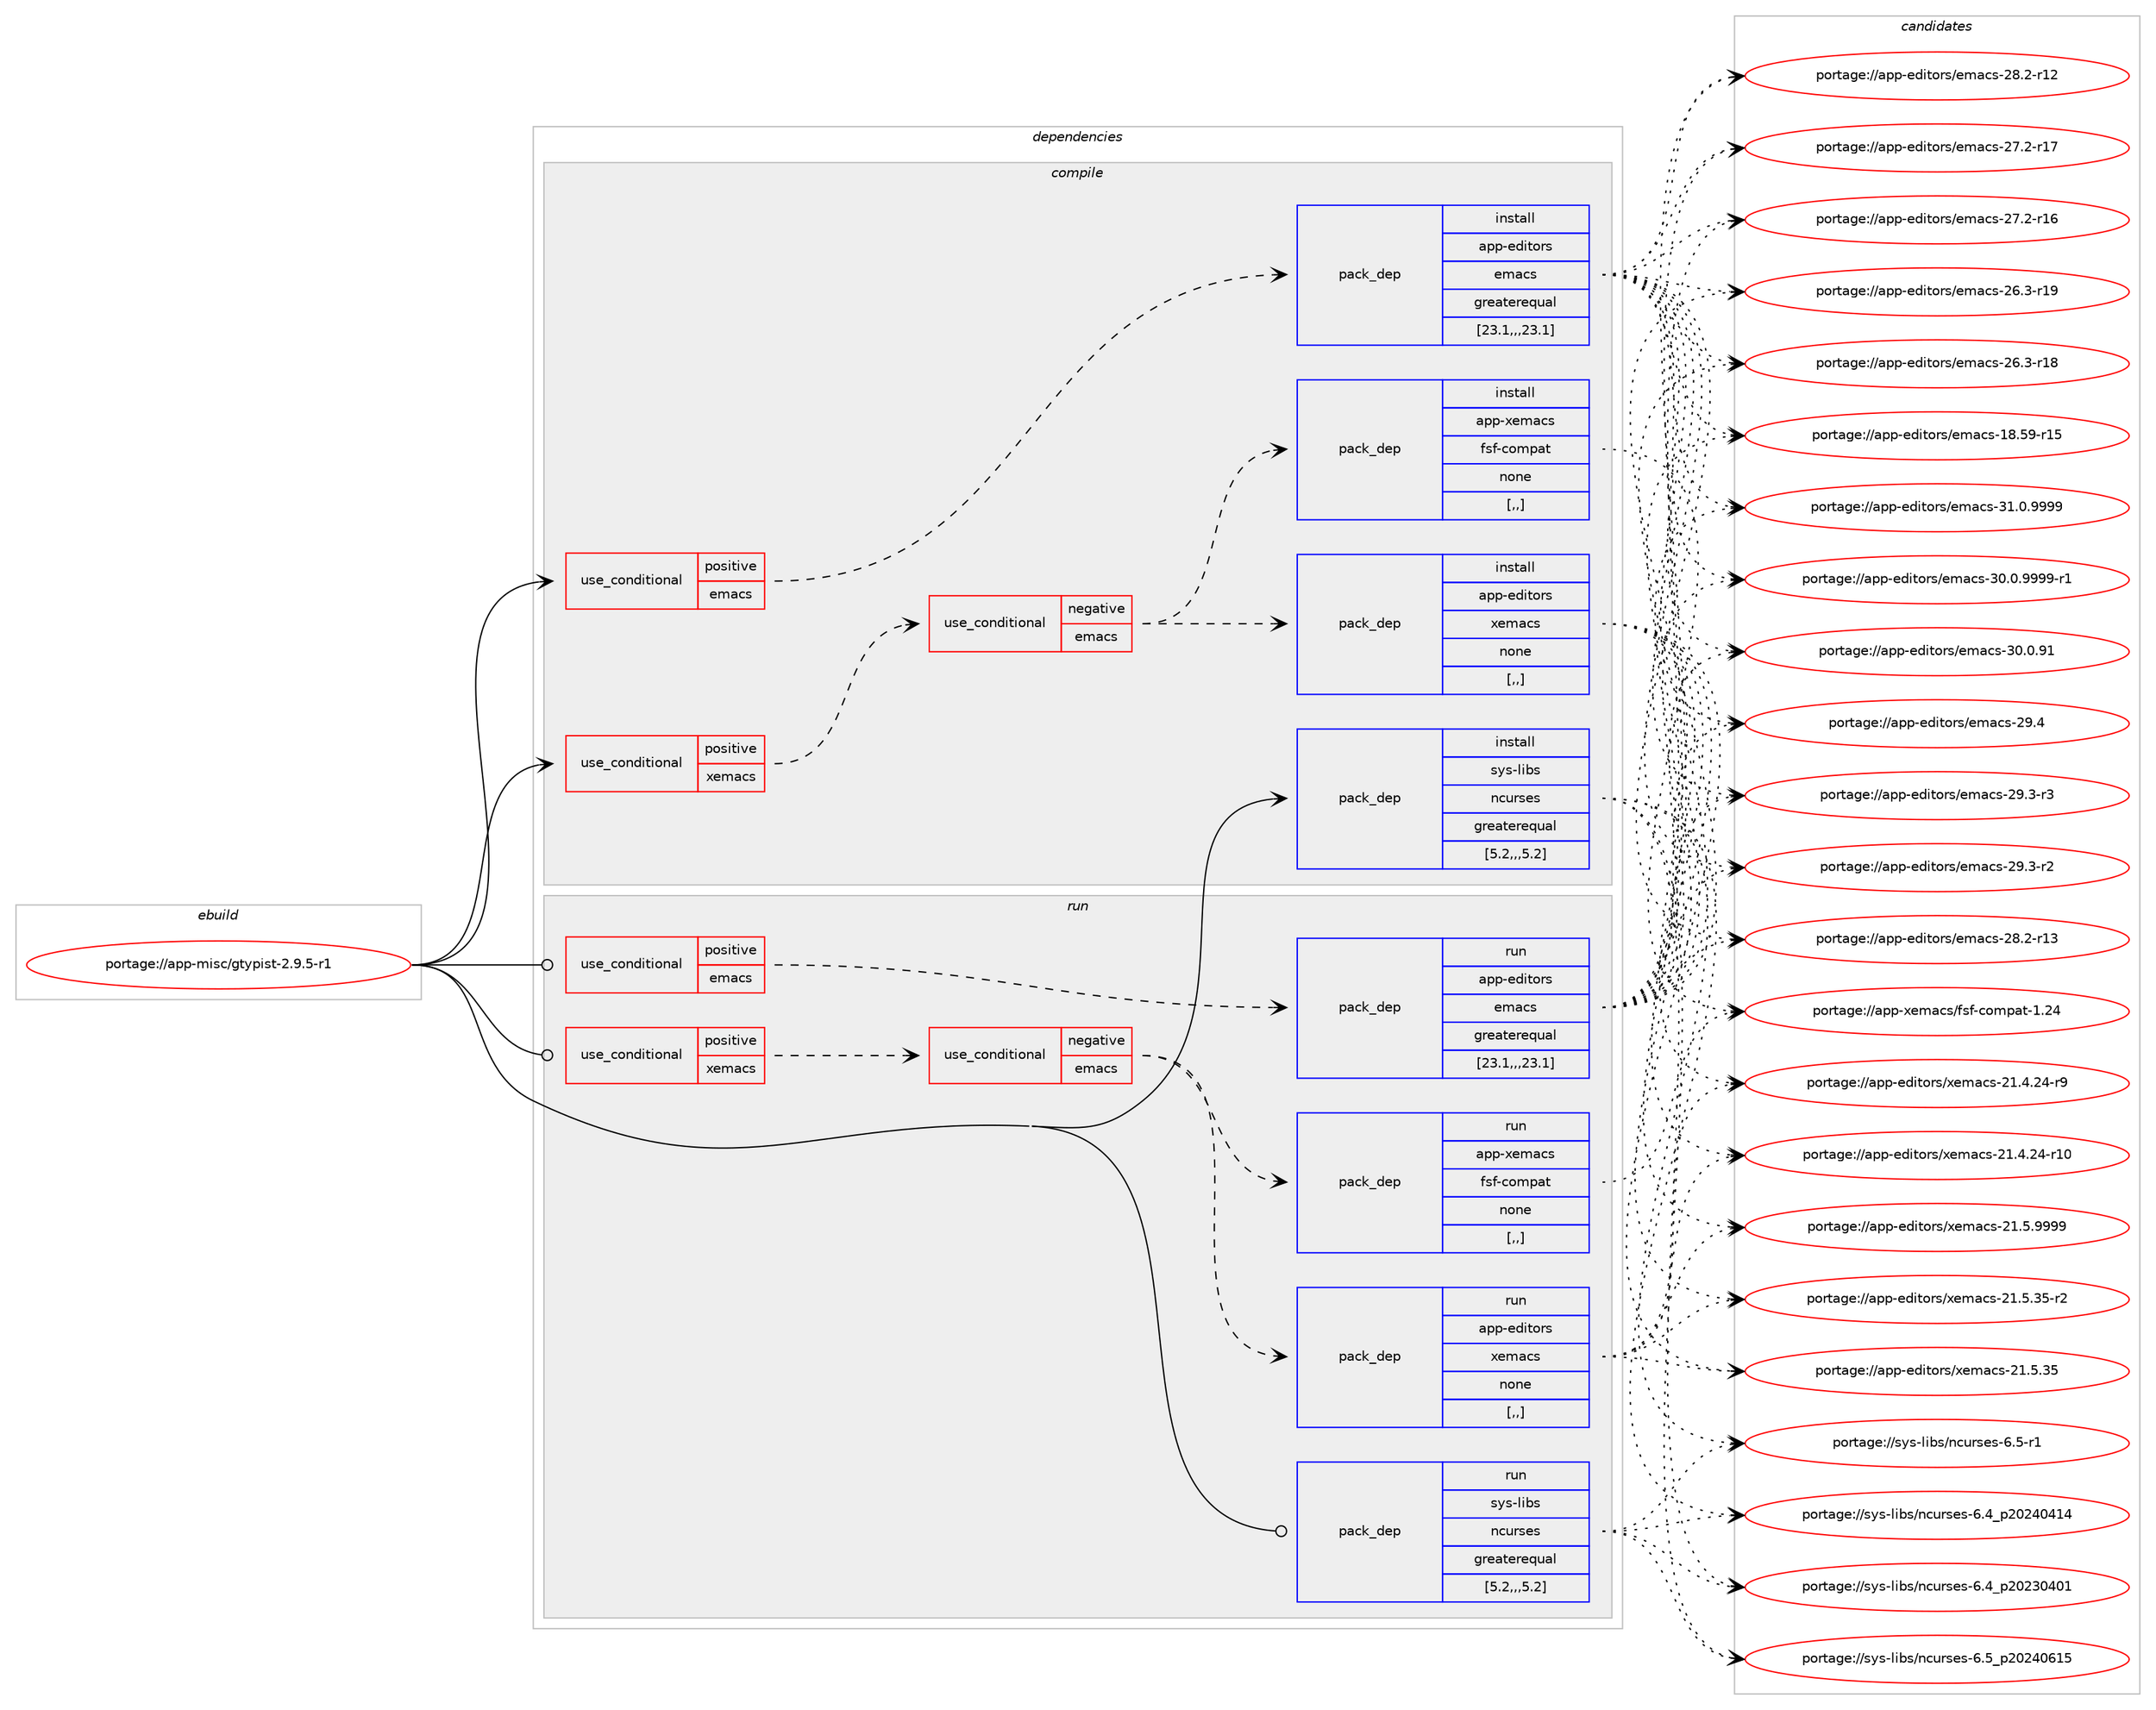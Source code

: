 digraph prolog {

# *************
# Graph options
# *************

newrank=true;
concentrate=true;
compound=true;
graph [rankdir=LR,fontname=Helvetica,fontsize=10,ranksep=1.5];#, ranksep=2.5, nodesep=0.2];
edge  [arrowhead=vee];
node  [fontname=Helvetica,fontsize=10];

# **********
# The ebuild
# **********

subgraph cluster_leftcol {
color=gray;
label=<<i>ebuild</i>>;
id [label="portage://app-misc/gtypist-2.9.5-r1", color=red, width=4, href="../app-misc/gtypist-2.9.5-r1.svg"];
}

# ****************
# The dependencies
# ****************

subgraph cluster_midcol {
color=gray;
label=<<i>dependencies</i>>;
subgraph cluster_compile {
fillcolor="#eeeeee";
style=filled;
label=<<i>compile</i>>;
subgraph cond141948 {
dependency535507 [label=<<TABLE BORDER="0" CELLBORDER="1" CELLSPACING="0" CELLPADDING="4"><TR><TD ROWSPAN="3" CELLPADDING="10">use_conditional</TD></TR><TR><TD>positive</TD></TR><TR><TD>emacs</TD></TR></TABLE>>, shape=none, color=red];
subgraph pack389566 {
dependency535508 [label=<<TABLE BORDER="0" CELLBORDER="1" CELLSPACING="0" CELLPADDING="4" WIDTH="220"><TR><TD ROWSPAN="6" CELLPADDING="30">pack_dep</TD></TR><TR><TD WIDTH="110">install</TD></TR><TR><TD>app-editors</TD></TR><TR><TD>emacs</TD></TR><TR><TD>greaterequal</TD></TR><TR><TD>[23.1,,,23.1]</TD></TR></TABLE>>, shape=none, color=blue];
}
dependency535507:e -> dependency535508:w [weight=20,style="dashed",arrowhead="vee"];
}
id:e -> dependency535507:w [weight=20,style="solid",arrowhead="vee"];
subgraph cond141949 {
dependency535509 [label=<<TABLE BORDER="0" CELLBORDER="1" CELLSPACING="0" CELLPADDING="4"><TR><TD ROWSPAN="3" CELLPADDING="10">use_conditional</TD></TR><TR><TD>positive</TD></TR><TR><TD>xemacs</TD></TR></TABLE>>, shape=none, color=red];
subgraph cond141950 {
dependency535510 [label=<<TABLE BORDER="0" CELLBORDER="1" CELLSPACING="0" CELLPADDING="4"><TR><TD ROWSPAN="3" CELLPADDING="10">use_conditional</TD></TR><TR><TD>negative</TD></TR><TR><TD>emacs</TD></TR></TABLE>>, shape=none, color=red];
subgraph pack389567 {
dependency535511 [label=<<TABLE BORDER="0" CELLBORDER="1" CELLSPACING="0" CELLPADDING="4" WIDTH="220"><TR><TD ROWSPAN="6" CELLPADDING="30">pack_dep</TD></TR><TR><TD WIDTH="110">install</TD></TR><TR><TD>app-editors</TD></TR><TR><TD>xemacs</TD></TR><TR><TD>none</TD></TR><TR><TD>[,,]</TD></TR></TABLE>>, shape=none, color=blue];
}
dependency535510:e -> dependency535511:w [weight=20,style="dashed",arrowhead="vee"];
subgraph pack389568 {
dependency535512 [label=<<TABLE BORDER="0" CELLBORDER="1" CELLSPACING="0" CELLPADDING="4" WIDTH="220"><TR><TD ROWSPAN="6" CELLPADDING="30">pack_dep</TD></TR><TR><TD WIDTH="110">install</TD></TR><TR><TD>app-xemacs</TD></TR><TR><TD>fsf-compat</TD></TR><TR><TD>none</TD></TR><TR><TD>[,,]</TD></TR></TABLE>>, shape=none, color=blue];
}
dependency535510:e -> dependency535512:w [weight=20,style="dashed",arrowhead="vee"];
}
dependency535509:e -> dependency535510:w [weight=20,style="dashed",arrowhead="vee"];
}
id:e -> dependency535509:w [weight=20,style="solid",arrowhead="vee"];
subgraph pack389569 {
dependency535513 [label=<<TABLE BORDER="0" CELLBORDER="1" CELLSPACING="0" CELLPADDING="4" WIDTH="220"><TR><TD ROWSPAN="6" CELLPADDING="30">pack_dep</TD></TR><TR><TD WIDTH="110">install</TD></TR><TR><TD>sys-libs</TD></TR><TR><TD>ncurses</TD></TR><TR><TD>greaterequal</TD></TR><TR><TD>[5.2,,,5.2]</TD></TR></TABLE>>, shape=none, color=blue];
}
id:e -> dependency535513:w [weight=20,style="solid",arrowhead="vee"];
}
subgraph cluster_compileandrun {
fillcolor="#eeeeee";
style=filled;
label=<<i>compile and run</i>>;
}
subgraph cluster_run {
fillcolor="#eeeeee";
style=filled;
label=<<i>run</i>>;
subgraph cond141951 {
dependency535514 [label=<<TABLE BORDER="0" CELLBORDER="1" CELLSPACING="0" CELLPADDING="4"><TR><TD ROWSPAN="3" CELLPADDING="10">use_conditional</TD></TR><TR><TD>positive</TD></TR><TR><TD>emacs</TD></TR></TABLE>>, shape=none, color=red];
subgraph pack389570 {
dependency535515 [label=<<TABLE BORDER="0" CELLBORDER="1" CELLSPACING="0" CELLPADDING="4" WIDTH="220"><TR><TD ROWSPAN="6" CELLPADDING="30">pack_dep</TD></TR><TR><TD WIDTH="110">run</TD></TR><TR><TD>app-editors</TD></TR><TR><TD>emacs</TD></TR><TR><TD>greaterequal</TD></TR><TR><TD>[23.1,,,23.1]</TD></TR></TABLE>>, shape=none, color=blue];
}
dependency535514:e -> dependency535515:w [weight=20,style="dashed",arrowhead="vee"];
}
id:e -> dependency535514:w [weight=20,style="solid",arrowhead="odot"];
subgraph cond141952 {
dependency535516 [label=<<TABLE BORDER="0" CELLBORDER="1" CELLSPACING="0" CELLPADDING="4"><TR><TD ROWSPAN="3" CELLPADDING="10">use_conditional</TD></TR><TR><TD>positive</TD></TR><TR><TD>xemacs</TD></TR></TABLE>>, shape=none, color=red];
subgraph cond141953 {
dependency535517 [label=<<TABLE BORDER="0" CELLBORDER="1" CELLSPACING="0" CELLPADDING="4"><TR><TD ROWSPAN="3" CELLPADDING="10">use_conditional</TD></TR><TR><TD>negative</TD></TR><TR><TD>emacs</TD></TR></TABLE>>, shape=none, color=red];
subgraph pack389571 {
dependency535518 [label=<<TABLE BORDER="0" CELLBORDER="1" CELLSPACING="0" CELLPADDING="4" WIDTH="220"><TR><TD ROWSPAN="6" CELLPADDING="30">pack_dep</TD></TR><TR><TD WIDTH="110">run</TD></TR><TR><TD>app-editors</TD></TR><TR><TD>xemacs</TD></TR><TR><TD>none</TD></TR><TR><TD>[,,]</TD></TR></TABLE>>, shape=none, color=blue];
}
dependency535517:e -> dependency535518:w [weight=20,style="dashed",arrowhead="vee"];
subgraph pack389572 {
dependency535519 [label=<<TABLE BORDER="0" CELLBORDER="1" CELLSPACING="0" CELLPADDING="4" WIDTH="220"><TR><TD ROWSPAN="6" CELLPADDING="30">pack_dep</TD></TR><TR><TD WIDTH="110">run</TD></TR><TR><TD>app-xemacs</TD></TR><TR><TD>fsf-compat</TD></TR><TR><TD>none</TD></TR><TR><TD>[,,]</TD></TR></TABLE>>, shape=none, color=blue];
}
dependency535517:e -> dependency535519:w [weight=20,style="dashed",arrowhead="vee"];
}
dependency535516:e -> dependency535517:w [weight=20,style="dashed",arrowhead="vee"];
}
id:e -> dependency535516:w [weight=20,style="solid",arrowhead="odot"];
subgraph pack389573 {
dependency535520 [label=<<TABLE BORDER="0" CELLBORDER="1" CELLSPACING="0" CELLPADDING="4" WIDTH="220"><TR><TD ROWSPAN="6" CELLPADDING="30">pack_dep</TD></TR><TR><TD WIDTH="110">run</TD></TR><TR><TD>sys-libs</TD></TR><TR><TD>ncurses</TD></TR><TR><TD>greaterequal</TD></TR><TR><TD>[5.2,,,5.2]</TD></TR></TABLE>>, shape=none, color=blue];
}
id:e -> dependency535520:w [weight=20,style="solid",arrowhead="odot"];
}
}

# **************
# The candidates
# **************

subgraph cluster_choices {
rank=same;
color=gray;
label=<<i>candidates</i>>;

subgraph choice389566 {
color=black;
nodesep=1;
choice971121124510110010511611111411547101109979911545514946484657575757 [label="portage://app-editors/emacs-31.0.9999", color=red, width=4,href="../app-editors/emacs-31.0.9999.svg"];
choice9711211245101100105116111114115471011099799115455148464846575757574511449 [label="portage://app-editors/emacs-30.0.9999-r1", color=red, width=4,href="../app-editors/emacs-30.0.9999-r1.svg"];
choice97112112451011001051161111141154710110997991154551484648465749 [label="portage://app-editors/emacs-30.0.91", color=red, width=4,href="../app-editors/emacs-30.0.91.svg"];
choice97112112451011001051161111141154710110997991154550574652 [label="portage://app-editors/emacs-29.4", color=red, width=4,href="../app-editors/emacs-29.4.svg"];
choice971121124510110010511611111411547101109979911545505746514511451 [label="portage://app-editors/emacs-29.3-r3", color=red, width=4,href="../app-editors/emacs-29.3-r3.svg"];
choice971121124510110010511611111411547101109979911545505746514511450 [label="portage://app-editors/emacs-29.3-r2", color=red, width=4,href="../app-editors/emacs-29.3-r2.svg"];
choice97112112451011001051161111141154710110997991154550564650451144951 [label="portage://app-editors/emacs-28.2-r13", color=red, width=4,href="../app-editors/emacs-28.2-r13.svg"];
choice97112112451011001051161111141154710110997991154550564650451144950 [label="portage://app-editors/emacs-28.2-r12", color=red, width=4,href="../app-editors/emacs-28.2-r12.svg"];
choice97112112451011001051161111141154710110997991154550554650451144955 [label="portage://app-editors/emacs-27.2-r17", color=red, width=4,href="../app-editors/emacs-27.2-r17.svg"];
choice97112112451011001051161111141154710110997991154550554650451144954 [label="portage://app-editors/emacs-27.2-r16", color=red, width=4,href="../app-editors/emacs-27.2-r16.svg"];
choice97112112451011001051161111141154710110997991154550544651451144957 [label="portage://app-editors/emacs-26.3-r19", color=red, width=4,href="../app-editors/emacs-26.3-r19.svg"];
choice97112112451011001051161111141154710110997991154550544651451144956 [label="portage://app-editors/emacs-26.3-r18", color=red, width=4,href="../app-editors/emacs-26.3-r18.svg"];
choice9711211245101100105116111114115471011099799115454956465357451144953 [label="portage://app-editors/emacs-18.59-r15", color=red, width=4,href="../app-editors/emacs-18.59-r15.svg"];
dependency535508:e -> choice971121124510110010511611111411547101109979911545514946484657575757:w [style=dotted,weight="100"];
dependency535508:e -> choice9711211245101100105116111114115471011099799115455148464846575757574511449:w [style=dotted,weight="100"];
dependency535508:e -> choice97112112451011001051161111141154710110997991154551484648465749:w [style=dotted,weight="100"];
dependency535508:e -> choice97112112451011001051161111141154710110997991154550574652:w [style=dotted,weight="100"];
dependency535508:e -> choice971121124510110010511611111411547101109979911545505746514511451:w [style=dotted,weight="100"];
dependency535508:e -> choice971121124510110010511611111411547101109979911545505746514511450:w [style=dotted,weight="100"];
dependency535508:e -> choice97112112451011001051161111141154710110997991154550564650451144951:w [style=dotted,weight="100"];
dependency535508:e -> choice97112112451011001051161111141154710110997991154550564650451144950:w [style=dotted,weight="100"];
dependency535508:e -> choice97112112451011001051161111141154710110997991154550554650451144955:w [style=dotted,weight="100"];
dependency535508:e -> choice97112112451011001051161111141154710110997991154550554650451144954:w [style=dotted,weight="100"];
dependency535508:e -> choice97112112451011001051161111141154710110997991154550544651451144957:w [style=dotted,weight="100"];
dependency535508:e -> choice97112112451011001051161111141154710110997991154550544651451144956:w [style=dotted,weight="100"];
dependency535508:e -> choice9711211245101100105116111114115471011099799115454956465357451144953:w [style=dotted,weight="100"];
}
subgraph choice389567 {
color=black;
nodesep=1;
choice971121124510110010511611111411547120101109979911545504946534657575757 [label="portage://app-editors/xemacs-21.5.9999", color=red, width=4,href="../app-editors/xemacs-21.5.9999.svg"];
choice971121124510110010511611111411547120101109979911545504946534651534511450 [label="portage://app-editors/xemacs-21.5.35-r2", color=red, width=4,href="../app-editors/xemacs-21.5.35-r2.svg"];
choice97112112451011001051161111141154712010110997991154550494653465153 [label="portage://app-editors/xemacs-21.5.35", color=red, width=4,href="../app-editors/xemacs-21.5.35.svg"];
choice971121124510110010511611111411547120101109979911545504946524650524511457 [label="portage://app-editors/xemacs-21.4.24-r9", color=red, width=4,href="../app-editors/xemacs-21.4.24-r9.svg"];
choice97112112451011001051161111141154712010110997991154550494652465052451144948 [label="portage://app-editors/xemacs-21.4.24-r10", color=red, width=4,href="../app-editors/xemacs-21.4.24-r10.svg"];
dependency535511:e -> choice971121124510110010511611111411547120101109979911545504946534657575757:w [style=dotted,weight="100"];
dependency535511:e -> choice971121124510110010511611111411547120101109979911545504946534651534511450:w [style=dotted,weight="100"];
dependency535511:e -> choice97112112451011001051161111141154712010110997991154550494653465153:w [style=dotted,weight="100"];
dependency535511:e -> choice971121124510110010511611111411547120101109979911545504946524650524511457:w [style=dotted,weight="100"];
dependency535511:e -> choice97112112451011001051161111141154712010110997991154550494652465052451144948:w [style=dotted,weight="100"];
}
subgraph choice389568 {
color=black;
nodesep=1;
choice97112112451201011099799115471021151024599111109112971164549465052 [label="portage://app-xemacs/fsf-compat-1.24", color=red, width=4,href="../app-xemacs/fsf-compat-1.24.svg"];
dependency535512:e -> choice97112112451201011099799115471021151024599111109112971164549465052:w [style=dotted,weight="100"];
}
subgraph choice389569 {
color=black;
nodesep=1;
choice1151211154510810598115471109911711411510111545544653951125048505248544953 [label="portage://sys-libs/ncurses-6.5_p20240615", color=red, width=4,href="../sys-libs/ncurses-6.5_p20240615.svg"];
choice11512111545108105981154711099117114115101115455446534511449 [label="portage://sys-libs/ncurses-6.5-r1", color=red, width=4,href="../sys-libs/ncurses-6.5-r1.svg"];
choice1151211154510810598115471109911711411510111545544652951125048505248524952 [label="portage://sys-libs/ncurses-6.4_p20240414", color=red, width=4,href="../sys-libs/ncurses-6.4_p20240414.svg"];
choice1151211154510810598115471109911711411510111545544652951125048505148524849 [label="portage://sys-libs/ncurses-6.4_p20230401", color=red, width=4,href="../sys-libs/ncurses-6.4_p20230401.svg"];
dependency535513:e -> choice1151211154510810598115471109911711411510111545544653951125048505248544953:w [style=dotted,weight="100"];
dependency535513:e -> choice11512111545108105981154711099117114115101115455446534511449:w [style=dotted,weight="100"];
dependency535513:e -> choice1151211154510810598115471109911711411510111545544652951125048505248524952:w [style=dotted,weight="100"];
dependency535513:e -> choice1151211154510810598115471109911711411510111545544652951125048505148524849:w [style=dotted,weight="100"];
}
subgraph choice389570 {
color=black;
nodesep=1;
choice971121124510110010511611111411547101109979911545514946484657575757 [label="portage://app-editors/emacs-31.0.9999", color=red, width=4,href="../app-editors/emacs-31.0.9999.svg"];
choice9711211245101100105116111114115471011099799115455148464846575757574511449 [label="portage://app-editors/emacs-30.0.9999-r1", color=red, width=4,href="../app-editors/emacs-30.0.9999-r1.svg"];
choice97112112451011001051161111141154710110997991154551484648465749 [label="portage://app-editors/emacs-30.0.91", color=red, width=4,href="../app-editors/emacs-30.0.91.svg"];
choice97112112451011001051161111141154710110997991154550574652 [label="portage://app-editors/emacs-29.4", color=red, width=4,href="../app-editors/emacs-29.4.svg"];
choice971121124510110010511611111411547101109979911545505746514511451 [label="portage://app-editors/emacs-29.3-r3", color=red, width=4,href="../app-editors/emacs-29.3-r3.svg"];
choice971121124510110010511611111411547101109979911545505746514511450 [label="portage://app-editors/emacs-29.3-r2", color=red, width=4,href="../app-editors/emacs-29.3-r2.svg"];
choice97112112451011001051161111141154710110997991154550564650451144951 [label="portage://app-editors/emacs-28.2-r13", color=red, width=4,href="../app-editors/emacs-28.2-r13.svg"];
choice97112112451011001051161111141154710110997991154550564650451144950 [label="portage://app-editors/emacs-28.2-r12", color=red, width=4,href="../app-editors/emacs-28.2-r12.svg"];
choice97112112451011001051161111141154710110997991154550554650451144955 [label="portage://app-editors/emacs-27.2-r17", color=red, width=4,href="../app-editors/emacs-27.2-r17.svg"];
choice97112112451011001051161111141154710110997991154550554650451144954 [label="portage://app-editors/emacs-27.2-r16", color=red, width=4,href="../app-editors/emacs-27.2-r16.svg"];
choice97112112451011001051161111141154710110997991154550544651451144957 [label="portage://app-editors/emacs-26.3-r19", color=red, width=4,href="../app-editors/emacs-26.3-r19.svg"];
choice97112112451011001051161111141154710110997991154550544651451144956 [label="portage://app-editors/emacs-26.3-r18", color=red, width=4,href="../app-editors/emacs-26.3-r18.svg"];
choice9711211245101100105116111114115471011099799115454956465357451144953 [label="portage://app-editors/emacs-18.59-r15", color=red, width=4,href="../app-editors/emacs-18.59-r15.svg"];
dependency535515:e -> choice971121124510110010511611111411547101109979911545514946484657575757:w [style=dotted,weight="100"];
dependency535515:e -> choice9711211245101100105116111114115471011099799115455148464846575757574511449:w [style=dotted,weight="100"];
dependency535515:e -> choice97112112451011001051161111141154710110997991154551484648465749:w [style=dotted,weight="100"];
dependency535515:e -> choice97112112451011001051161111141154710110997991154550574652:w [style=dotted,weight="100"];
dependency535515:e -> choice971121124510110010511611111411547101109979911545505746514511451:w [style=dotted,weight="100"];
dependency535515:e -> choice971121124510110010511611111411547101109979911545505746514511450:w [style=dotted,weight="100"];
dependency535515:e -> choice97112112451011001051161111141154710110997991154550564650451144951:w [style=dotted,weight="100"];
dependency535515:e -> choice97112112451011001051161111141154710110997991154550564650451144950:w [style=dotted,weight="100"];
dependency535515:e -> choice97112112451011001051161111141154710110997991154550554650451144955:w [style=dotted,weight="100"];
dependency535515:e -> choice97112112451011001051161111141154710110997991154550554650451144954:w [style=dotted,weight="100"];
dependency535515:e -> choice97112112451011001051161111141154710110997991154550544651451144957:w [style=dotted,weight="100"];
dependency535515:e -> choice97112112451011001051161111141154710110997991154550544651451144956:w [style=dotted,weight="100"];
dependency535515:e -> choice9711211245101100105116111114115471011099799115454956465357451144953:w [style=dotted,weight="100"];
}
subgraph choice389571 {
color=black;
nodesep=1;
choice971121124510110010511611111411547120101109979911545504946534657575757 [label="portage://app-editors/xemacs-21.5.9999", color=red, width=4,href="../app-editors/xemacs-21.5.9999.svg"];
choice971121124510110010511611111411547120101109979911545504946534651534511450 [label="portage://app-editors/xemacs-21.5.35-r2", color=red, width=4,href="../app-editors/xemacs-21.5.35-r2.svg"];
choice97112112451011001051161111141154712010110997991154550494653465153 [label="portage://app-editors/xemacs-21.5.35", color=red, width=4,href="../app-editors/xemacs-21.5.35.svg"];
choice971121124510110010511611111411547120101109979911545504946524650524511457 [label="portage://app-editors/xemacs-21.4.24-r9", color=red, width=4,href="../app-editors/xemacs-21.4.24-r9.svg"];
choice97112112451011001051161111141154712010110997991154550494652465052451144948 [label="portage://app-editors/xemacs-21.4.24-r10", color=red, width=4,href="../app-editors/xemacs-21.4.24-r10.svg"];
dependency535518:e -> choice971121124510110010511611111411547120101109979911545504946534657575757:w [style=dotted,weight="100"];
dependency535518:e -> choice971121124510110010511611111411547120101109979911545504946534651534511450:w [style=dotted,weight="100"];
dependency535518:e -> choice97112112451011001051161111141154712010110997991154550494653465153:w [style=dotted,weight="100"];
dependency535518:e -> choice971121124510110010511611111411547120101109979911545504946524650524511457:w [style=dotted,weight="100"];
dependency535518:e -> choice97112112451011001051161111141154712010110997991154550494652465052451144948:w [style=dotted,weight="100"];
}
subgraph choice389572 {
color=black;
nodesep=1;
choice97112112451201011099799115471021151024599111109112971164549465052 [label="portage://app-xemacs/fsf-compat-1.24", color=red, width=4,href="../app-xemacs/fsf-compat-1.24.svg"];
dependency535519:e -> choice97112112451201011099799115471021151024599111109112971164549465052:w [style=dotted,weight="100"];
}
subgraph choice389573 {
color=black;
nodesep=1;
choice1151211154510810598115471109911711411510111545544653951125048505248544953 [label="portage://sys-libs/ncurses-6.5_p20240615", color=red, width=4,href="../sys-libs/ncurses-6.5_p20240615.svg"];
choice11512111545108105981154711099117114115101115455446534511449 [label="portage://sys-libs/ncurses-6.5-r1", color=red, width=4,href="../sys-libs/ncurses-6.5-r1.svg"];
choice1151211154510810598115471109911711411510111545544652951125048505248524952 [label="portage://sys-libs/ncurses-6.4_p20240414", color=red, width=4,href="../sys-libs/ncurses-6.4_p20240414.svg"];
choice1151211154510810598115471109911711411510111545544652951125048505148524849 [label="portage://sys-libs/ncurses-6.4_p20230401", color=red, width=4,href="../sys-libs/ncurses-6.4_p20230401.svg"];
dependency535520:e -> choice1151211154510810598115471109911711411510111545544653951125048505248544953:w [style=dotted,weight="100"];
dependency535520:e -> choice11512111545108105981154711099117114115101115455446534511449:w [style=dotted,weight="100"];
dependency535520:e -> choice1151211154510810598115471109911711411510111545544652951125048505248524952:w [style=dotted,weight="100"];
dependency535520:e -> choice1151211154510810598115471109911711411510111545544652951125048505148524849:w [style=dotted,weight="100"];
}
}

}
